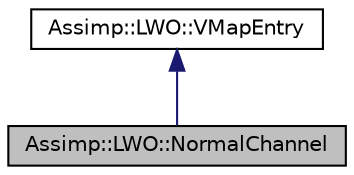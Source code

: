 digraph "Assimp::LWO::NormalChannel"
{
  edge [fontname="Helvetica",fontsize="10",labelfontname="Helvetica",labelfontsize="10"];
  node [fontname="Helvetica",fontsize="10",shape=record];
  Node1 [label="Assimp::LWO::NormalChannel",height=0.2,width=0.4,color="black", fillcolor="grey75", style="filled", fontcolor="black"];
  Node2 -> Node1 [dir="back",color="midnightblue",fontsize="10",style="solid",fontname="Helvetica"];
  Node2 [label="Assimp::LWO::VMapEntry",height=0.2,width=0.4,color="black", fillcolor="white", style="filled",URL="$struct_assimp_1_1_l_w_o_1_1_v_map_entry.html",tooltip="Base structure for all vertex map representations. "];
}
